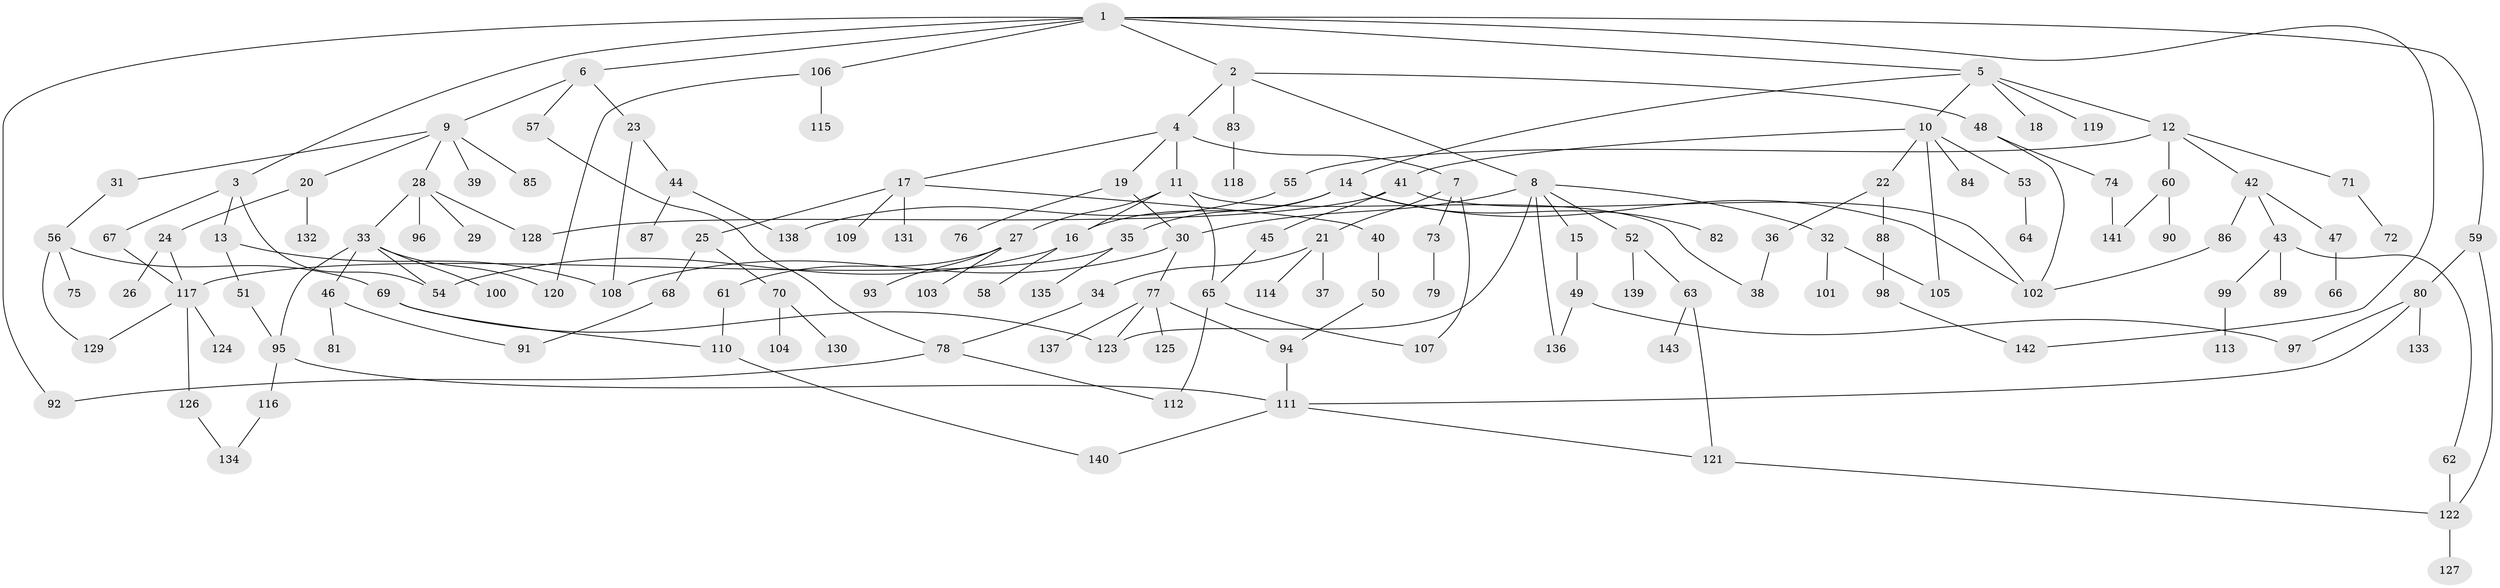// Generated by graph-tools (version 1.1) at 2025/00/03/09/25 03:00:56]
// undirected, 143 vertices, 181 edges
graph export_dot {
graph [start="1"]
  node [color=gray90,style=filled];
  1;
  2;
  3;
  4;
  5;
  6;
  7;
  8;
  9;
  10;
  11;
  12;
  13;
  14;
  15;
  16;
  17;
  18;
  19;
  20;
  21;
  22;
  23;
  24;
  25;
  26;
  27;
  28;
  29;
  30;
  31;
  32;
  33;
  34;
  35;
  36;
  37;
  38;
  39;
  40;
  41;
  42;
  43;
  44;
  45;
  46;
  47;
  48;
  49;
  50;
  51;
  52;
  53;
  54;
  55;
  56;
  57;
  58;
  59;
  60;
  61;
  62;
  63;
  64;
  65;
  66;
  67;
  68;
  69;
  70;
  71;
  72;
  73;
  74;
  75;
  76;
  77;
  78;
  79;
  80;
  81;
  82;
  83;
  84;
  85;
  86;
  87;
  88;
  89;
  90;
  91;
  92;
  93;
  94;
  95;
  96;
  97;
  98;
  99;
  100;
  101;
  102;
  103;
  104;
  105;
  106;
  107;
  108;
  109;
  110;
  111;
  112;
  113;
  114;
  115;
  116;
  117;
  118;
  119;
  120;
  121;
  122;
  123;
  124;
  125;
  126;
  127;
  128;
  129;
  130;
  131;
  132;
  133;
  134;
  135;
  136;
  137;
  138;
  139;
  140;
  141;
  142;
  143;
  1 -- 2;
  1 -- 3;
  1 -- 5;
  1 -- 6;
  1 -- 59;
  1 -- 92;
  1 -- 106;
  1 -- 142;
  2 -- 4;
  2 -- 8;
  2 -- 48;
  2 -- 83;
  3 -- 13;
  3 -- 67;
  3 -- 54;
  4 -- 7;
  4 -- 11;
  4 -- 17;
  4 -- 19;
  5 -- 10;
  5 -- 12;
  5 -- 14;
  5 -- 18;
  5 -- 119;
  6 -- 9;
  6 -- 23;
  6 -- 57;
  7 -- 21;
  7 -- 73;
  7 -- 107;
  8 -- 15;
  8 -- 30;
  8 -- 32;
  8 -- 52;
  8 -- 123;
  8 -- 136;
  9 -- 20;
  9 -- 28;
  9 -- 31;
  9 -- 39;
  9 -- 85;
  10 -- 22;
  10 -- 41;
  10 -- 53;
  10 -- 84;
  10 -- 105;
  11 -- 16;
  11 -- 27;
  11 -- 65;
  11 -- 38;
  12 -- 42;
  12 -- 55;
  12 -- 60;
  12 -- 71;
  13 -- 51;
  13 -- 108;
  14 -- 35;
  14 -- 82;
  14 -- 16;
  14 -- 102;
  15 -- 49;
  16 -- 58;
  16 -- 54;
  17 -- 25;
  17 -- 40;
  17 -- 109;
  17 -- 131;
  19 -- 76;
  19 -- 30;
  20 -- 24;
  20 -- 132;
  21 -- 34;
  21 -- 37;
  21 -- 114;
  22 -- 36;
  22 -- 88;
  23 -- 44;
  23 -- 108;
  24 -- 26;
  24 -- 117;
  25 -- 68;
  25 -- 70;
  27 -- 61;
  27 -- 93;
  27 -- 103;
  28 -- 29;
  28 -- 33;
  28 -- 96;
  28 -- 128;
  30 -- 77;
  30 -- 108;
  31 -- 56;
  32 -- 101;
  32 -- 105;
  33 -- 46;
  33 -- 54;
  33 -- 95;
  33 -- 100;
  33 -- 120;
  34 -- 78;
  35 -- 117;
  35 -- 135;
  36 -- 38;
  40 -- 50;
  41 -- 45;
  41 -- 128;
  41 -- 102;
  42 -- 43;
  42 -- 47;
  42 -- 86;
  43 -- 62;
  43 -- 89;
  43 -- 99;
  44 -- 87;
  44 -- 138;
  45 -- 65;
  46 -- 81;
  46 -- 91;
  47 -- 66;
  48 -- 74;
  48 -- 102;
  49 -- 97;
  49 -- 136;
  50 -- 94;
  51 -- 95;
  52 -- 63;
  52 -- 139;
  53 -- 64;
  55 -- 138;
  56 -- 69;
  56 -- 75;
  56 -- 129;
  57 -- 78;
  59 -- 80;
  59 -- 122;
  60 -- 90;
  60 -- 141;
  61 -- 110;
  62 -- 122;
  63 -- 143;
  63 -- 121;
  65 -- 107;
  65 -- 112;
  67 -- 117;
  68 -- 91;
  69 -- 110;
  69 -- 123;
  70 -- 104;
  70 -- 130;
  71 -- 72;
  73 -- 79;
  74 -- 141;
  77 -- 125;
  77 -- 137;
  77 -- 94;
  77 -- 123;
  78 -- 112;
  78 -- 92;
  80 -- 133;
  80 -- 111;
  80 -- 97;
  83 -- 118;
  86 -- 102;
  88 -- 98;
  94 -- 111;
  95 -- 116;
  95 -- 111;
  98 -- 142;
  99 -- 113;
  106 -- 115;
  106 -- 120;
  110 -- 140;
  111 -- 121;
  111 -- 140;
  116 -- 134;
  117 -- 124;
  117 -- 126;
  117 -- 129;
  121 -- 122;
  122 -- 127;
  126 -- 134;
}
